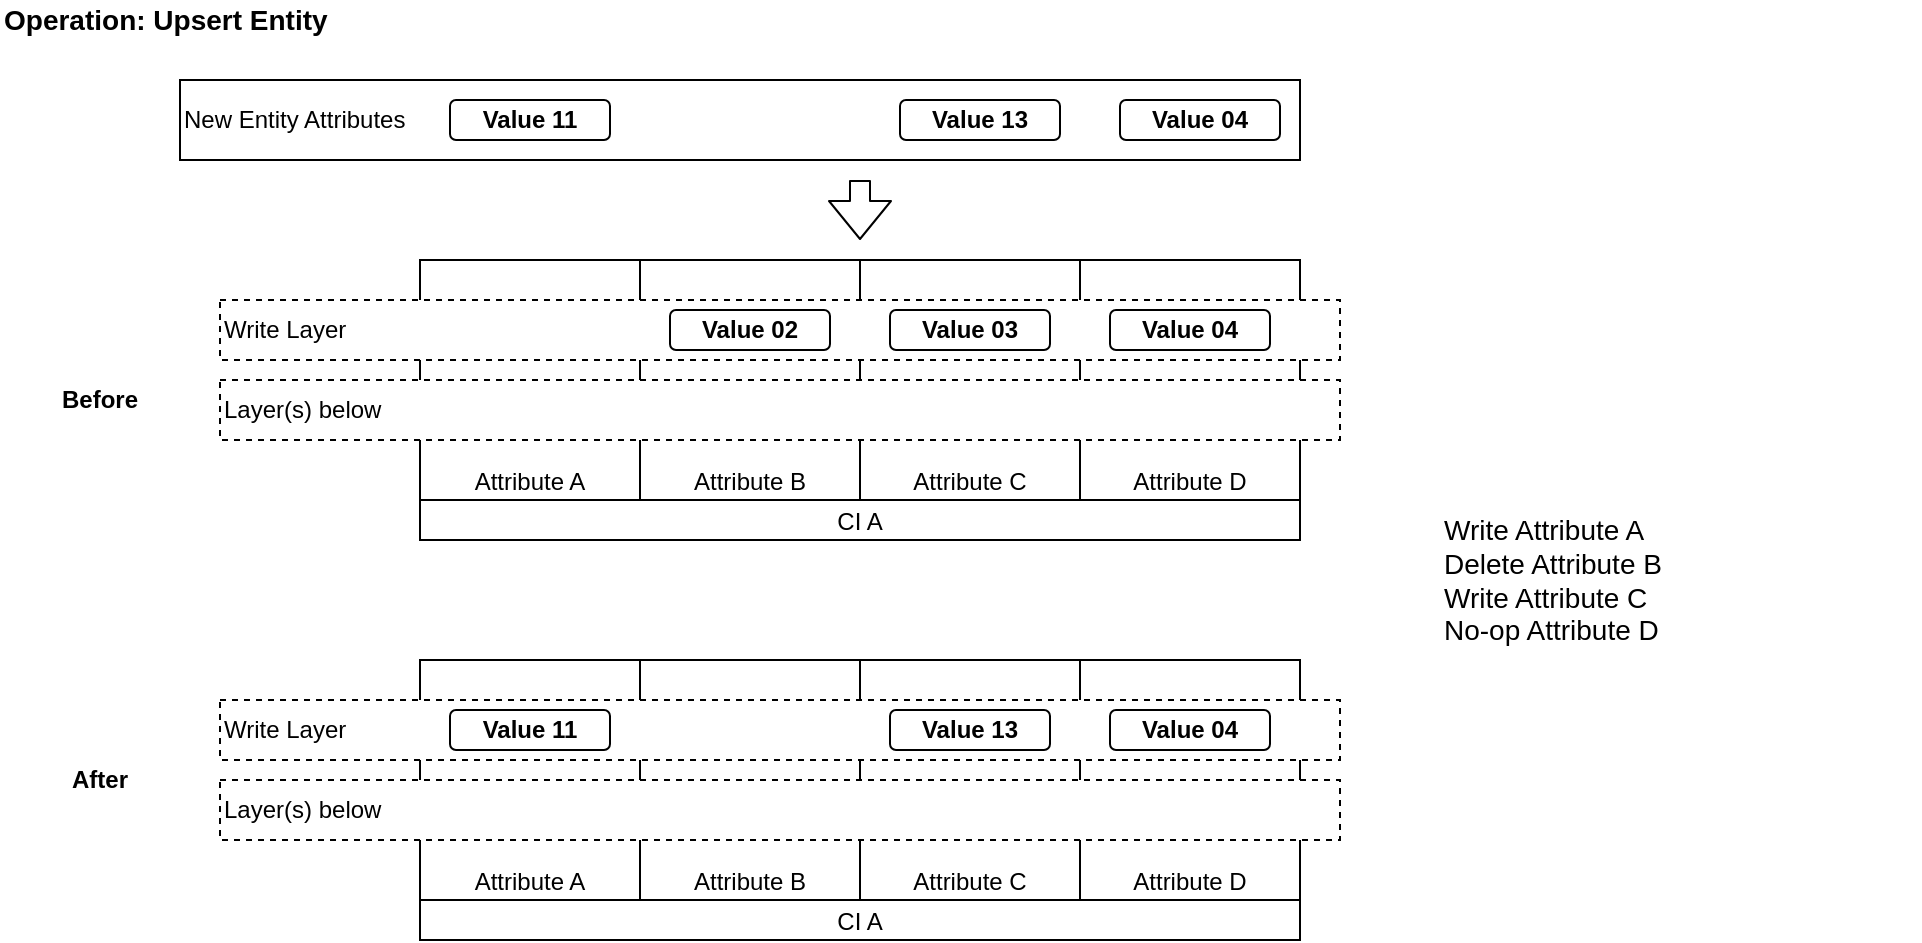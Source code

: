 <mxfile version="14.6.13" type="device" pages="2"><diagram id="p8cB4qdB5HQRaDVTjm77" name="Seite-1"><mxGraphModel dx="1038" dy="599" grid="1" gridSize="10" guides="1" tooltips="1" connect="1" arrows="1" fold="1" page="1" pageScale="1" pageWidth="827" pageHeight="1169" math="0" shadow="0"><root><mxCell id="0"/><mxCell id="1" parent="0"/><mxCell id="mlntm1GUcFgVN2D8Dvkm-32" value="" style="group" vertex="1" connectable="0" parent="1"><mxGeometry x="100" y="60" width="560" height="80" as="geometry"/></mxCell><mxCell id="mlntm1GUcFgVN2D8Dvkm-30" value="New Entity Attributes" style="rounded=0;whiteSpace=wrap;html=1;strokeWidth=1;align=left;" vertex="1" parent="mlntm1GUcFgVN2D8Dvkm-32"><mxGeometry width="560" height="40" as="geometry"/></mxCell><mxCell id="mlntm1GUcFgVN2D8Dvkm-31" value="" style="shape=flexArrow;endArrow=classic;html=1;" edge="1" parent="mlntm1GUcFgVN2D8Dvkm-32"><mxGeometry width="50" height="50" relative="1" as="geometry"><mxPoint x="340" y="50" as="sourcePoint"/><mxPoint x="340" y="80" as="targetPoint"/></mxGeometry></mxCell><mxCell id="mlntm1GUcFgVN2D8Dvkm-9" value="Operation: Upsert Entity" style="text;html=1;strokeColor=none;fillColor=none;align=left;verticalAlign=middle;whiteSpace=wrap;rounded=0;fontStyle=1;fontSize=14;" vertex="1" parent="1"><mxGeometry x="10" y="20" width="170" height="20" as="geometry"/></mxCell><mxCell id="mlntm1GUcFgVN2D8Dvkm-13" value="Before" style="text;html=1;strokeColor=none;fillColor=none;align=center;verticalAlign=middle;whiteSpace=wrap;rounded=0;fontStyle=1" vertex="1" parent="1"><mxGeometry x="40" y="210" width="40" height="20" as="geometry"/></mxCell><mxCell id="mlntm1GUcFgVN2D8Dvkm-14" value="" style="group" vertex="1" connectable="0" parent="1"><mxGeometry x="120" y="150" width="560" height="140" as="geometry"/></mxCell><mxCell id="mlntm1GUcFgVN2D8Dvkm-1" value="CI A" style="rounded=0;whiteSpace=wrap;html=1;verticalAlign=bottom;" vertex="1" parent="mlntm1GUcFgVN2D8Dvkm-14"><mxGeometry x="100" width="440" height="140" as="geometry"/></mxCell><mxCell id="mlntm1GUcFgVN2D8Dvkm-4" value="Attribute C" style="rounded=0;whiteSpace=wrap;html=1;verticalAlign=bottom;" vertex="1" parent="mlntm1GUcFgVN2D8Dvkm-14"><mxGeometry x="320" width="110" height="120" as="geometry"/></mxCell><mxCell id="mlntm1GUcFgVN2D8Dvkm-5" value="Attribute D" style="rounded=0;whiteSpace=wrap;html=1;verticalAlign=bottom;" vertex="1" parent="mlntm1GUcFgVN2D8Dvkm-14"><mxGeometry x="430" width="110" height="120" as="geometry"/></mxCell><mxCell id="mlntm1GUcFgVN2D8Dvkm-11" value="Attribute A" style="rounded=0;whiteSpace=wrap;html=1;verticalAlign=bottom;" vertex="1" parent="mlntm1GUcFgVN2D8Dvkm-14"><mxGeometry x="100" width="110" height="120" as="geometry"/></mxCell><mxCell id="mlntm1GUcFgVN2D8Dvkm-12" value="Attribute B" style="rounded=0;whiteSpace=wrap;html=1;verticalAlign=bottom;" vertex="1" parent="mlntm1GUcFgVN2D8Dvkm-14"><mxGeometry x="210" width="110" height="120" as="geometry"/></mxCell><mxCell id="mlntm1GUcFgVN2D8Dvkm-7" value="Layer(s) below" style="rounded=0;whiteSpace=wrap;html=1;align=left;dashed=1;" vertex="1" parent="mlntm1GUcFgVN2D8Dvkm-14"><mxGeometry y="60" width="560" height="30" as="geometry"/></mxCell><mxCell id="mlntm1GUcFgVN2D8Dvkm-8" value="Write Layer" style="rounded=0;whiteSpace=wrap;html=1;align=left;dashed=1;" vertex="1" parent="mlntm1GUcFgVN2D8Dvkm-14"><mxGeometry y="20" width="560" height="30" as="geometry"/></mxCell><mxCell id="mlntm1GUcFgVN2D8Dvkm-29" value="Value 02" style="rounded=1;whiteSpace=wrap;html=1;strokeWidth=1;align=center;fontStyle=1" vertex="1" parent="mlntm1GUcFgVN2D8Dvkm-14"><mxGeometry x="225" y="25" width="80" height="20" as="geometry"/></mxCell><mxCell id="mlntm1GUcFgVN2D8Dvkm-42" value="Value 03" style="rounded=1;whiteSpace=wrap;html=1;strokeWidth=1;align=center;fontStyle=1" vertex="1" parent="mlntm1GUcFgVN2D8Dvkm-14"><mxGeometry x="335" y="25" width="80" height="20" as="geometry"/></mxCell><mxCell id="mlntm1GUcFgVN2D8Dvkm-15" value="" style="group" vertex="1" connectable="0" parent="1"><mxGeometry x="120" y="350" width="560" height="140" as="geometry"/></mxCell><mxCell id="mlntm1GUcFgVN2D8Dvkm-16" value="CI A" style="rounded=0;whiteSpace=wrap;html=1;verticalAlign=bottom;" vertex="1" parent="mlntm1GUcFgVN2D8Dvkm-15"><mxGeometry x="100" width="440" height="140" as="geometry"/></mxCell><mxCell id="mlntm1GUcFgVN2D8Dvkm-17" value="Attribute C" style="rounded=0;whiteSpace=wrap;html=1;verticalAlign=bottom;" vertex="1" parent="mlntm1GUcFgVN2D8Dvkm-15"><mxGeometry x="320" width="110" height="120" as="geometry"/></mxCell><mxCell id="mlntm1GUcFgVN2D8Dvkm-18" value="Attribute D" style="rounded=0;whiteSpace=wrap;html=1;verticalAlign=bottom;" vertex="1" parent="mlntm1GUcFgVN2D8Dvkm-15"><mxGeometry x="430" width="110" height="120" as="geometry"/></mxCell><mxCell id="mlntm1GUcFgVN2D8Dvkm-19" value="Attribute A" style="rounded=0;whiteSpace=wrap;html=1;verticalAlign=bottom;" vertex="1" parent="mlntm1GUcFgVN2D8Dvkm-15"><mxGeometry x="100" width="110" height="120" as="geometry"/></mxCell><mxCell id="mlntm1GUcFgVN2D8Dvkm-20" value="Attribute B" style="rounded=0;whiteSpace=wrap;html=1;verticalAlign=bottom;" vertex="1" parent="mlntm1GUcFgVN2D8Dvkm-15"><mxGeometry x="210" width="110" height="120" as="geometry"/></mxCell><mxCell id="mlntm1GUcFgVN2D8Dvkm-21" value="Layer(s) below" style="rounded=0;whiteSpace=wrap;html=1;align=left;dashed=1;" vertex="1" parent="mlntm1GUcFgVN2D8Dvkm-15"><mxGeometry y="60" width="560" height="30" as="geometry"/></mxCell><mxCell id="mlntm1GUcFgVN2D8Dvkm-22" value="Write Layer" style="rounded=0;whiteSpace=wrap;html=1;align=left;dashed=1;" vertex="1" parent="mlntm1GUcFgVN2D8Dvkm-15"><mxGeometry y="20" width="560" height="30" as="geometry"/></mxCell><mxCell id="mlntm1GUcFgVN2D8Dvkm-43" value="Value 11" style="rounded=1;whiteSpace=wrap;html=1;strokeWidth=1;align=center;fontStyle=1" vertex="1" parent="mlntm1GUcFgVN2D8Dvkm-15"><mxGeometry x="115" y="25" width="80" height="20" as="geometry"/></mxCell><mxCell id="mlntm1GUcFgVN2D8Dvkm-45" value="Value 13" style="rounded=1;whiteSpace=wrap;html=1;strokeWidth=1;align=center;fontStyle=1" vertex="1" parent="mlntm1GUcFgVN2D8Dvkm-15"><mxGeometry x="335" y="25" width="80" height="20" as="geometry"/></mxCell><mxCell id="mlntm1GUcFgVN2D8Dvkm-24" value="After" style="text;html=1;strokeColor=none;fillColor=none;align=center;verticalAlign=middle;whiteSpace=wrap;rounded=0;fontStyle=1" vertex="1" parent="1"><mxGeometry x="40" y="400" width="40" height="20" as="geometry"/></mxCell><mxCell id="mlntm1GUcFgVN2D8Dvkm-26" value="Value 11" style="rounded=1;whiteSpace=wrap;html=1;strokeWidth=1;align=center;fontStyle=1" vertex="1" parent="1"><mxGeometry x="235" y="70" width="80" height="20" as="geometry"/></mxCell><mxCell id="mlntm1GUcFgVN2D8Dvkm-28" value="Value 13" style="rounded=1;whiteSpace=wrap;html=1;strokeWidth=1;align=center;fontStyle=1" vertex="1" parent="1"><mxGeometry x="460" y="70" width="80" height="20" as="geometry"/></mxCell><mxCell id="mlntm1GUcFgVN2D8Dvkm-52" value="Value 04" style="rounded=1;whiteSpace=wrap;html=1;strokeWidth=1;align=center;fontStyle=1" vertex="1" parent="1"><mxGeometry x="570" y="70" width="80" height="20" as="geometry"/></mxCell><mxCell id="mlntm1GUcFgVN2D8Dvkm-55" value="Value 04" style="rounded=1;whiteSpace=wrap;html=1;strokeWidth=1;align=center;fontStyle=1" vertex="1" parent="1"><mxGeometry x="565" y="375" width="80" height="20" as="geometry"/></mxCell><mxCell id="mlntm1GUcFgVN2D8Dvkm-56" value="Value 04" style="rounded=1;whiteSpace=wrap;html=1;strokeWidth=1;align=center;fontStyle=1" vertex="1" parent="1"><mxGeometry x="565" y="175" width="80" height="20" as="geometry"/></mxCell><mxCell id="mlntm1GUcFgVN2D8Dvkm-57" value="Write Attribute A&lt;br&gt;Delete Attribute B&lt;br&gt;Write Attribute C&lt;br&gt;No-op Attribute D" style="text;html=1;strokeColor=none;fillColor=none;align=left;verticalAlign=middle;whiteSpace=wrap;rounded=0;fontSize=14;" vertex="1" parent="1"><mxGeometry x="730" y="300" width="240" height="20" as="geometry"/></mxCell></root></mxGraphModel></diagram><diagram id="J6Hlz32trsFOXrE3UR07" name="Seite-2"><mxGraphModel dx="865" dy="499" grid="1" gridSize="10" guides="1" tooltips="1" connect="1" arrows="1" fold="1" page="1" pageScale="1" pageWidth="827" pageHeight="1169" math="0" shadow="0"><root><mxCell id="gVnXnQN5IYflAUrHTysy-0"/><mxCell id="gVnXnQN5IYflAUrHTysy-1" parent="gVnXnQN5IYflAUrHTysy-0"/><mxCell id="gVnXnQN5IYflAUrHTysy-83" value="" style="rounded=0;whiteSpace=wrap;html=1;fontSize=8;strokeWidth=1;align=left;strokeColor=none;fillColor=#FCFCFC;" vertex="1" parent="gVnXnQN5IYflAUrHTysy-1"><mxGeometry x="20" y="330" width="1350" height="150" as="geometry"/></mxCell><mxCell id="gVnXnQN5IYflAUrHTysy-82" value="" style="rounded=0;whiteSpace=wrap;html=1;fontSize=8;strokeWidth=1;align=left;strokeColor=none;fillColor=#FCFCFC;" vertex="1" parent="gVnXnQN5IYflAUrHTysy-1"><mxGeometry x="20" y="140" width="1350" height="130" as="geometry"/></mxCell><mxCell id="gVnXnQN5IYflAUrHTysy-80" value="" style="rounded=0;whiteSpace=wrap;html=1;fontSize=8;strokeWidth=1;align=left;strokeColor=none;fillColor=#F0F0F0;" vertex="1" parent="gVnXnQN5IYflAUrHTysy-1"><mxGeometry x="20" y="270" width="1350" height="60" as="geometry"/></mxCell><mxCell id="gVnXnQN5IYflAUrHTysy-79" value="" style="rounded=0;whiteSpace=wrap;html=1;fontSize=8;strokeWidth=1;align=left;strokeColor=none;fillColor=#F0F0F0;" vertex="1" parent="gVnXnQN5IYflAUrHTysy-1"><mxGeometry x="20" y="50" width="1350" height="90" as="geometry"/></mxCell><mxCell id="gVnXnQN5IYflAUrHTysy-5" value="Operation: Upsert Entity" style="text;html=1;strokeColor=none;fillColor=none;align=left;verticalAlign=middle;whiteSpace=wrap;rounded=0;fontStyle=1;fontSize=14;" vertex="1" parent="gVnXnQN5IYflAUrHTysy-1"><mxGeometry x="10" y="20" width="170" height="20" as="geometry"/></mxCell><mxCell id="gVnXnQN5IYflAUrHTysy-6" value="Before" style="text;html=1;strokeColor=none;fillColor=none;align=right;verticalAlign=middle;whiteSpace=wrap;rounded=0;fontStyle=1" vertex="1" parent="gVnXnQN5IYflAUrHTysy-1"><mxGeometry x="40" y="195" width="120" height="20" as="geometry"/></mxCell><mxCell id="gVnXnQN5IYflAUrHTysy-27" value="After" style="text;html=1;strokeColor=none;fillColor=none;align=right;verticalAlign=middle;whiteSpace=wrap;rounded=0;fontStyle=1" vertex="1" parent="gVnXnQN5IYflAUrHTysy-1"><mxGeometry x="40" y="385" width="120" height="20" as="geometry"/></mxCell><mxCell id="gVnXnQN5IYflAUrHTysy-28" value="Value Z" style="rounded=1;whiteSpace=wrap;html=1;strokeWidth=1;align=center;fontStyle=1" vertex="1" parent="gVnXnQN5IYflAUrHTysy-1"><mxGeometry x="290" y="100" width="80" height="20" as="geometry"/></mxCell><mxCell id="gVnXnQN5IYflAUrHTysy-29" value="Value Z" style="rounded=1;whiteSpace=wrap;html=1;strokeWidth=1;align=center;fontStyle=1" vertex="1" parent="gVnXnQN5IYflAUrHTysy-1"><mxGeometry x="490" y="100" width="80" height="20" as="geometry"/></mxCell><mxCell id="gVnXnQN5IYflAUrHTysy-30" value="Value Z" style="rounded=1;whiteSpace=wrap;html=1;strokeWidth=1;align=center;fontStyle=1" vertex="1" parent="gVnXnQN5IYflAUrHTysy-1"><mxGeometry x="590" y="100" width="80" height="20" as="geometry"/></mxCell><mxCell id="gVnXnQN5IYflAUrHTysy-34" value="New Entity Attribute" style="text;html=1;strokeColor=none;fillColor=none;align=right;verticalAlign=middle;whiteSpace=wrap;rounded=0;fontStyle=1" vertex="1" parent="gVnXnQN5IYflAUrHTysy-1"><mxGeometry x="40" y="85" width="120" height="20" as="geometry"/></mxCell><mxCell id="gVnXnQN5IYflAUrHTysy-13" value="Layer(s) below" style="rounded=0;whiteSpace=wrap;html=1;align=left;dashed=1;" vertex="1" parent="gVnXnQN5IYflAUrHTysy-1"><mxGeometry x="180" y="220" width="1200" height="30" as="geometry"/></mxCell><mxCell id="gVnXnQN5IYflAUrHTysy-14" value="Write Layer" style="rounded=0;whiteSpace=wrap;html=1;align=left;dashed=1;" vertex="1" parent="gVnXnQN5IYflAUrHTysy-1"><mxGeometry x="180" y="190" width="1200" height="30" as="geometry"/></mxCell><mxCell id="gVnXnQN5IYflAUrHTysy-4" value="" style="shape=flexArrow;endArrow=classic;html=1;fillColor=#f5f5f5;strokeColor=#666666;" edge="1" parent="gVnXnQN5IYflAUrHTysy-1"><mxGeometry x="-180" y="80" width="50" height="50" as="geometry"><mxPoint x="160" y="130" as="sourcePoint"/><mxPoint x="160" y="160" as="targetPoint"/></mxGeometry></mxCell><mxCell id="gVnXnQN5IYflAUrHTysy-23" value="Layer(s) below" style="rounded=0;whiteSpace=wrap;html=1;align=left;dashed=1;" vertex="1" parent="gVnXnQN5IYflAUrHTysy-1"><mxGeometry x="180" y="410" width="1200" height="30" as="geometry"/></mxCell><mxCell id="gVnXnQN5IYflAUrHTysy-24" value="Write Layer" style="rounded=0;whiteSpace=wrap;html=1;align=left;dashed=1;" vertex="1" parent="gVnXnQN5IYflAUrHTysy-1"><mxGeometry x="180" y="380" width="1200" height="30" as="geometry"/></mxCell><mxCell id="gVnXnQN5IYflAUrHTysy-25" value="Value Z" style="rounded=1;whiteSpace=wrap;html=1;strokeWidth=1;align=center;fontStyle=1" vertex="1" parent="gVnXnQN5IYflAUrHTysy-1"><mxGeometry x="290" y="385" width="80" height="20" as="geometry"/></mxCell><mxCell id="gVnXnQN5IYflAUrHTysy-26" value="Value Z" style="rounded=1;whiteSpace=wrap;html=1;strokeWidth=1;align=center;fontStyle=1" vertex="1" parent="gVnXnQN5IYflAUrHTysy-1"><mxGeometry x="490" y="385" width="80" height="20" as="geometry"/></mxCell><mxCell id="gVnXnQN5IYflAUrHTysy-36" value="Write" style="shape=hexagon;perimeter=hexagonPerimeter2;whiteSpace=wrap;html=1;fixedSize=1;fontSize=12;strokeWidth=1;align=center;" vertex="1" parent="gVnXnQN5IYflAUrHTysy-1"><mxGeometry x="290" y="290" width="80" height="20" as="geometry"/></mxCell><mxCell id="gVnXnQN5IYflAUrHTysy-37" value="Resulting Operation" style="text;html=1;strokeColor=none;fillColor=none;align=right;verticalAlign=middle;whiteSpace=wrap;rounded=0;fontStyle=1" vertex="1" parent="gVnXnQN5IYflAUrHTysy-1"><mxGeometry x="40" y="290" width="120" height="20" as="geometry"/></mxCell><mxCell id="gVnXnQN5IYflAUrHTysy-45" value="" style="endArrow=none;html=1;fontSize=12;strokeColor=#919191;startArrow=none;" edge="1" parent="gVnXnQN5IYflAUrHTysy-1" source="gVnXnQN5IYflAUrHTysy-80"><mxGeometry width="50" height="50" relative="1" as="geometry"><mxPoint x="40" y="330" as="sourcePoint"/><mxPoint x="1030" y="330" as="targetPoint"/></mxGeometry></mxCell><mxCell id="gVnXnQN5IYflAUrHTysy-41" value="" style="shape=flexArrow;endArrow=classic;html=1;fillColor=#f5f5f5;strokeColor=#666666;" edge="1" parent="gVnXnQN5IYflAUrHTysy-1"><mxGeometry x="-180" y="210" width="50" height="50" as="geometry"><mxPoint x="160" y="260" as="sourcePoint"/><mxPoint x="160" y="290" as="targetPoint"/></mxGeometry></mxCell><mxCell id="gVnXnQN5IYflAUrHTysy-42" value="" style="shape=flexArrow;endArrow=classic;html=1;fillColor=#f5f5f5;strokeColor=#666666;" edge="1" parent="gVnXnQN5IYflAUrHTysy-1"><mxGeometry x="-180" y="270" width="50" height="50" as="geometry"><mxPoint x="160" y="320" as="sourcePoint"/><mxPoint x="160" y="350" as="targetPoint"/></mxGeometry></mxCell><mxCell id="gVnXnQN5IYflAUrHTysy-46" value="Layer(s) above" style="rounded=0;whiteSpace=wrap;html=1;align=left;dashed=1;" vertex="1" parent="gVnXnQN5IYflAUrHTysy-1"><mxGeometry x="180" y="160" width="1200" height="30" as="geometry"/></mxCell><mxCell id="gVnXnQN5IYflAUrHTysy-48" value="Layer(s) above" style="rounded=0;whiteSpace=wrap;html=1;align=left;dashed=1;" vertex="1" parent="gVnXnQN5IYflAUrHTysy-1"><mxGeometry x="180" y="350" width="1200" height="30" as="geometry"/></mxCell><mxCell id="gVnXnQN5IYflAUrHTysy-50" value="Value Z" style="rounded=1;whiteSpace=wrap;html=1;strokeWidth=1;align=center;fontStyle=1" vertex="1" parent="gVnXnQN5IYflAUrHTysy-1"><mxGeometry x="590" y="385" width="80" height="20" as="geometry"/></mxCell><mxCell id="gVnXnQN5IYflAUrHTysy-51" value="" style="endArrow=none;html=1;fontSize=12;strokeColor=#919191;" edge="1" parent="gVnXnQN5IYflAUrHTysy-1"><mxGeometry width="50" height="50" relative="1" as="geometry"><mxPoint x="380" y="480" as="sourcePoint"/><mxPoint x="380" y="40" as="targetPoint"/></mxGeometry></mxCell><mxCell id="gVnXnQN5IYflAUrHTysy-52" value="Delete" style="shape=hexagon;perimeter=hexagonPerimeter2;whiteSpace=wrap;html=1;fixedSize=1;fontSize=12;strokeWidth=1;align=center;" vertex="1" parent="gVnXnQN5IYflAUrHTysy-1"><mxGeometry x="390" y="290" width="80" height="20" as="geometry"/></mxCell><mxCell id="gVnXnQN5IYflAUrHTysy-53" value="Write" style="shape=hexagon;perimeter=hexagonPerimeter2;whiteSpace=wrap;html=1;fixedSize=1;fontSize=12;strokeWidth=1;align=center;" vertex="1" parent="gVnXnQN5IYflAUrHTysy-1"><mxGeometry x="490" y="290" width="80" height="20" as="geometry"/></mxCell><mxCell id="gVnXnQN5IYflAUrHTysy-54" value="No-op" style="shape=hexagon;perimeter=hexagonPerimeter2;whiteSpace=wrap;html=1;fixedSize=1;fontSize=12;strokeWidth=1;align=center;" vertex="1" parent="gVnXnQN5IYflAUrHTysy-1"><mxGeometry x="590" y="290" width="80" height="20" as="geometry"/></mxCell><mxCell id="gVnXnQN5IYflAUrHTysy-55" value="Value A" style="rounded=1;whiteSpace=wrap;html=1;strokeWidth=1;align=center;fontStyle=1" vertex="1" parent="gVnXnQN5IYflAUrHTysy-1"><mxGeometry x="390" y="195" width="80" height="20" as="geometry"/></mxCell><mxCell id="gVnXnQN5IYflAUrHTysy-56" value="Value A" style="rounded=1;whiteSpace=wrap;html=1;strokeWidth=1;align=center;fontStyle=1" vertex="1" parent="gVnXnQN5IYflAUrHTysy-1"><mxGeometry x="490" y="195" width="80" height="20" as="geometry"/></mxCell><mxCell id="gVnXnQN5IYflAUrHTysy-57" value="Value Z" style="rounded=1;whiteSpace=wrap;html=1;strokeWidth=1;align=center;fontStyle=1" vertex="1" parent="gVnXnQN5IYflAUrHTysy-1"><mxGeometry x="590" y="195" width="80" height="20" as="geometry"/></mxCell><mxCell id="gVnXnQN5IYflAUrHTysy-59" value="" style="endArrow=none;html=1;fontSize=12;strokeColor=#919191;" edge="1" parent="gVnXnQN5IYflAUrHTysy-1"><mxGeometry width="50" height="50" relative="1" as="geometry"><mxPoint x="580" y="480" as="sourcePoint"/><mxPoint x="580" y="40" as="targetPoint"/></mxGeometry></mxCell><mxCell id="gVnXnQN5IYflAUrHTysy-60" value="" style="endArrow=none;html=1;fontSize=12;strokeColor=#919191;" edge="1" parent="gVnXnQN5IYflAUrHTysy-1"><mxGeometry width="50" height="50" relative="1" as="geometry"><mxPoint x="480" y="480" as="sourcePoint"/><mxPoint x="480" y="40" as="targetPoint"/></mxGeometry></mxCell><mxCell id="gVnXnQN5IYflAUrHTysy-64" value="&lt;div style=&quot;text-align: right&quot;&gt;&lt;span&gt;MaskHandling:&lt;/span&gt;&lt;/div&gt;&lt;font style=&quot;font-size: 8px&quot;&gt;NoMask&lt;/font&gt;" style="text;html=1;strokeColor=none;fillColor=none;align=left;verticalAlign=middle;whiteSpace=wrap;rounded=0;fontSize=8;" vertex="1" parent="gVnXnQN5IYflAUrHTysy-1"><mxGeometry x="790" y="50" width="80" height="20" as="geometry"/></mxCell><mxCell id="gVnXnQN5IYflAUrHTysy-65" value="&lt;font style=&quot;font-size: 8px;&quot;&gt;MaskHandling:&lt;br style=&quot;font-size: 8px;&quot;&gt;ApplyMaskIfNecessary&lt;br style=&quot;font-size: 8px;&quot;&gt;&lt;/font&gt;" style="text;html=1;strokeColor=none;fillColor=none;align=left;verticalAlign=middle;whiteSpace=wrap;rounded=0;fontSize=8;" vertex="1" parent="gVnXnQN5IYflAUrHTysy-1"><mxGeometry x="890" y="50" width="80" height="20" as="geometry"/></mxCell><mxCell id="gVnXnQN5IYflAUrHTysy-67" value="" style="endArrow=none;html=1;fontSize=12;strokeColor=#919191;" edge="1" parent="gVnXnQN5IYflAUrHTysy-1"><mxGeometry width="50" height="50" relative="1" as="geometry"><mxPoint x="679.58" y="480" as="sourcePoint"/><mxPoint x="680" y="40" as="targetPoint"/></mxGeometry></mxCell><mxCell id="gVnXnQN5IYflAUrHTysy-68" value="" style="endArrow=none;html=1;fontSize=12;strokeColor=#919191;dashed=1;" edge="1" parent="gVnXnQN5IYflAUrHTysy-1"><mxGeometry width="50" height="50" relative="1" as="geometry"><mxPoint x="880.0" y="480" as="sourcePoint"/><mxPoint x="880.0" y="80" as="targetPoint"/></mxGeometry></mxCell><mxCell id="gVnXnQN5IYflAUrHTysy-69" value="Value B" style="rounded=1;whiteSpace=wrap;html=1;strokeWidth=1;align=center;fontStyle=1" vertex="1" parent="gVnXnQN5IYflAUrHTysy-1"><mxGeometry x="790" y="195" width="80" height="20" as="geometry"/></mxCell><mxCell id="gVnXnQN5IYflAUrHTysy-70" value="Value A" style="rounded=1;whiteSpace=wrap;html=1;strokeWidth=1;align=center;fontStyle=1" vertex="1" parent="gVnXnQN5IYflAUrHTysy-1"><mxGeometry x="790" y="225" width="80" height="20" as="geometry"/></mxCell><mxCell id="gVnXnQN5IYflAUrHTysy-71" value="" style="endArrow=none;html=1;fontSize=12;strokeColor=#919191;" edge="1" parent="gVnXnQN5IYflAUrHTysy-1"><mxGeometry width="50" height="50" relative="1" as="geometry"><mxPoint x="980" y="480" as="sourcePoint"/><mxPoint x="980" y="40" as="targetPoint"/></mxGeometry></mxCell><mxCell id="gVnXnQN5IYflAUrHTysy-72" value="Value B" style="rounded=1;whiteSpace=wrap;html=1;strokeWidth=1;align=center;fontStyle=1" vertex="1" parent="gVnXnQN5IYflAUrHTysy-1"><mxGeometry x="890" y="195" width="80" height="20" as="geometry"/></mxCell><mxCell id="gVnXnQN5IYflAUrHTysy-73" value="Value A" style="rounded=1;whiteSpace=wrap;html=1;strokeWidth=1;align=center;fontStyle=1" vertex="1" parent="gVnXnQN5IYflAUrHTysy-1"><mxGeometry x="890" y="225" width="80" height="20" as="geometry"/></mxCell><mxCell id="gVnXnQN5IYflAUrHTysy-74" value="Delete" style="shape=hexagon;perimeter=hexagonPerimeter2;whiteSpace=wrap;html=1;fixedSize=1;fontSize=12;strokeWidth=1;align=center;" vertex="1" parent="gVnXnQN5IYflAUrHTysy-1"><mxGeometry x="790" y="290" width="80" height="20" as="geometry"/></mxCell><mxCell id="gVnXnQN5IYflAUrHTysy-75" value="Mask" style="shape=hexagon;perimeter=hexagonPerimeter2;whiteSpace=wrap;html=1;fixedSize=1;fontSize=12;strokeWidth=1;align=center;" vertex="1" parent="gVnXnQN5IYflAUrHTysy-1"><mxGeometry x="890" y="290" width="80" height="20" as="geometry"/></mxCell><mxCell id="gVnXnQN5IYflAUrHTysy-76" value="Value A" style="rounded=1;whiteSpace=wrap;html=1;strokeWidth=1;align=center;fontStyle=1" vertex="1" parent="gVnXnQN5IYflAUrHTysy-1"><mxGeometry x="790" y="415" width="80" height="20" as="geometry"/></mxCell><mxCell id="gVnXnQN5IYflAUrHTysy-77" value="Value A" style="rounded=1;whiteSpace=wrap;html=1;strokeWidth=1;align=center;fontStyle=1" vertex="1" parent="gVnXnQN5IYflAUrHTysy-1"><mxGeometry x="890" y="415" width="80" height="20" as="geometry"/></mxCell><mxCell id="gVnXnQN5IYflAUrHTysy-78" value="[Mask]" style="rounded=1;whiteSpace=wrap;html=1;strokeWidth=1;align=center;fontStyle=1" vertex="1" parent="gVnXnQN5IYflAUrHTysy-1"><mxGeometry x="890" y="385" width="80" height="20" as="geometry"/></mxCell><mxCell id="gVnXnQN5IYflAUrHTysy-84" value="" style="endArrow=none;html=1;fontSize=12;strokeColor=#919191;" edge="1" parent="gVnXnQN5IYflAUrHTysy-1"><mxGeometry width="50" height="50" relative="1" as="geometry"><mxPoint x="780.0" y="480" as="sourcePoint"/><mxPoint x="780" y="40" as="targetPoint"/></mxGeometry></mxCell><mxCell id="gVnXnQN5IYflAUrHTysy-85" value="Value Z" style="rounded=1;whiteSpace=wrap;html=1;strokeWidth=1;align=center;fontStyle=1" vertex="1" parent="gVnXnQN5IYflAUrHTysy-1"><mxGeometry x="690" y="100" width="80" height="20" as="geometry"/></mxCell><mxCell id="gVnXnQN5IYflAUrHTysy-86" value="Value A" style="rounded=1;whiteSpace=wrap;html=1;strokeWidth=1;align=center;fontStyle=1" vertex="1" parent="gVnXnQN5IYflAUrHTysy-1"><mxGeometry x="690" y="225" width="80" height="20" as="geometry"/></mxCell><mxCell id="gVnXnQN5IYflAUrHTysy-87" value="Value A" style="rounded=1;whiteSpace=wrap;html=1;strokeWidth=1;align=center;fontStyle=1" vertex="1" parent="gVnXnQN5IYflAUrHTysy-1"><mxGeometry x="690" y="415" width="80" height="20" as="geometry"/></mxCell><mxCell id="gVnXnQN5IYflAUrHTysy-88" value="Value Z" style="rounded=1;whiteSpace=wrap;html=1;strokeWidth=1;align=center;fontStyle=1" vertex="1" parent="gVnXnQN5IYflAUrHTysy-1"><mxGeometry x="690" y="385" width="80" height="20" as="geometry"/></mxCell><mxCell id="gVnXnQN5IYflAUrHTysy-89" value="Write" style="shape=hexagon;perimeter=hexagonPerimeter2;whiteSpace=wrap;html=1;fixedSize=1;fontSize=12;strokeWidth=1;align=center;" vertex="1" parent="gVnXnQN5IYflAUrHTysy-1"><mxGeometry x="690" y="290" width="80" height="20" as="geometry"/></mxCell><mxCell id="gVnXnQN5IYflAUrHTysy-91" value="Value Z" style="rounded=1;whiteSpace=wrap;html=1;strokeWidth=1;align=center;fontStyle=1" vertex="1" parent="gVnXnQN5IYflAUrHTysy-1"><mxGeometry x="990" y="225" width="80" height="20" as="geometry"/></mxCell><mxCell id="gVnXnQN5IYflAUrHTysy-92" value="Value Z" style="rounded=1;whiteSpace=wrap;html=1;strokeWidth=1;align=center;fontStyle=1" vertex="1" parent="gVnXnQN5IYflAUrHTysy-1"><mxGeometry x="990" y="100" width="80" height="20" as="geometry"/></mxCell><mxCell id="gVnXnQN5IYflAUrHTysy-93" value="Value Z" style="rounded=1;whiteSpace=wrap;html=1;strokeWidth=1;align=center;fontStyle=1" vertex="1" parent="gVnXnQN5IYflAUrHTysy-1"><mxGeometry x="1090" y="225" width="80" height="20" as="geometry"/></mxCell><mxCell id="gVnXnQN5IYflAUrHTysy-94" value="" style="endArrow=none;html=1;fontSize=12;strokeColor=#919191;dashed=1;" edge="1" parent="gVnXnQN5IYflAUrHTysy-1"><mxGeometry width="50" height="50" relative="1" as="geometry"><mxPoint x="1080" y="480" as="sourcePoint"/><mxPoint x="1080" y="80" as="targetPoint"/></mxGeometry></mxCell><mxCell id="gVnXnQN5IYflAUrHTysy-95" value="" style="endArrow=none;html=1;fontSize=12;strokeColor=#919191;" edge="1" parent="gVnXnQN5IYflAUrHTysy-1"><mxGeometry width="50" height="50" relative="1" as="geometry"><mxPoint x="1280" y="480" as="sourcePoint"/><mxPoint x="1280" y="40" as="targetPoint"/></mxGeometry></mxCell><mxCell id="gVnXnQN5IYflAUrHTysy-96" value="Value Z" style="rounded=1;whiteSpace=wrap;html=1;strokeWidth=1;align=center;fontStyle=1" vertex="1" parent="gVnXnQN5IYflAUrHTysy-1"><mxGeometry x="990" y="415" width="80" height="20" as="geometry"/></mxCell><mxCell id="gVnXnQN5IYflAUrHTysy-97" value="Value Z" style="rounded=1;whiteSpace=wrap;html=1;strokeWidth=1;align=center;fontStyle=1" vertex="1" parent="gVnXnQN5IYflAUrHTysy-1"><mxGeometry x="1090" y="415" width="80" height="20" as="geometry"/></mxCell><mxCell id="gVnXnQN5IYflAUrHTysy-98" value="Value Z" style="rounded=1;whiteSpace=wrap;html=1;strokeWidth=1;align=center;fontStyle=1" vertex="1" parent="gVnXnQN5IYflAUrHTysy-1"><mxGeometry x="1090" y="100" width="80" height="20" as="geometry"/></mxCell><mxCell id="gVnXnQN5IYflAUrHTysy-99" value="Value Z" style="rounded=1;whiteSpace=wrap;html=1;strokeWidth=1;align=center;fontStyle=1" vertex="1" parent="gVnXnQN5IYflAUrHTysy-1"><mxGeometry x="990" y="385" width="80" height="20" as="geometry"/></mxCell><mxCell id="gVnXnQN5IYflAUrHTysy-102" value="No-op" style="shape=hexagon;perimeter=hexagonPerimeter2;whiteSpace=wrap;html=1;fixedSize=1;fontSize=12;strokeWidth=1;align=center;" vertex="1" parent="gVnXnQN5IYflAUrHTysy-1"><mxGeometry x="1090" y="290" width="80" height="20" as="geometry"/></mxCell><mxCell id="gVnXnQN5IYflAUrHTysy-103" value="Write" style="shape=hexagon;perimeter=hexagonPerimeter2;whiteSpace=wrap;html=1;fixedSize=1;fontSize=12;strokeWidth=1;align=center;" vertex="1" parent="gVnXnQN5IYflAUrHTysy-1"><mxGeometry x="990" y="290" width="80" height="20" as="geometry"/></mxCell><mxCell id="gVnXnQN5IYflAUrHTysy-104" value="LowerLayersValueHandling:&lt;br&gt;IgnoreLowerLayers" style="text;html=1;strokeColor=none;fillColor=none;align=left;verticalAlign=middle;whiteSpace=wrap;rounded=0;fontSize=8;" vertex="1" parent="gVnXnQN5IYflAUrHTysy-1"><mxGeometry x="990" y="50" width="80" height="20" as="geometry"/></mxCell><mxCell id="gVnXnQN5IYflAUrHTysy-105" value="&lt;br&gt;TakeIntoAccount" style="text;html=1;strokeColor=none;fillColor=none;align=left;verticalAlign=middle;whiteSpace=wrap;rounded=0;fontSize=8;" vertex="1" parent="gVnXnQN5IYflAUrHTysy-1"><mxGeometry x="1090" y="50" width="80" height="20" as="geometry"/></mxCell><mxCell id="gVnXnQN5IYflAUrHTysy-106" value="" style="endArrow=none;html=1;fontSize=12;strokeColor=#919191;dashed=1;dashPattern=1 1;" edge="1" parent="gVnXnQN5IYflAUrHTysy-1"><mxGeometry width="50" height="50" relative="1" as="geometry"><mxPoint x="1179.17" y="480" as="sourcePoint"/><mxPoint x="1179.17" y="80" as="targetPoint"/></mxGeometry></mxCell><mxCell id="gVnXnQN5IYflAUrHTysy-107" value="Value Z" style="rounded=1;whiteSpace=wrap;html=1;strokeWidth=1;align=center;fontStyle=1" vertex="1" parent="gVnXnQN5IYflAUrHTysy-1"><mxGeometry x="1190" y="100" width="80" height="20" as="geometry"/></mxCell><mxCell id="gVnXnQN5IYflAUrHTysy-108" value="Value Z" style="rounded=1;whiteSpace=wrap;html=1;strokeWidth=1;align=center;fontStyle=1" vertex="1" parent="gVnXnQN5IYflAUrHTysy-1"><mxGeometry x="1190" y="225" width="80" height="20" as="geometry"/></mxCell><mxCell id="gVnXnQN5IYflAUrHTysy-109" value="Value A" style="rounded=1;whiteSpace=wrap;html=1;strokeWidth=1;align=center;fontStyle=1" vertex="1" parent="gVnXnQN5IYflAUrHTysy-1"><mxGeometry x="1190" y="195" width="80" height="20" as="geometry"/></mxCell><mxCell id="gVnXnQN5IYflAUrHTysy-110" value="Delete" style="shape=hexagon;perimeter=hexagonPerimeter2;whiteSpace=wrap;html=1;fixedSize=1;fontSize=12;strokeWidth=1;align=center;" vertex="1" parent="gVnXnQN5IYflAUrHTysy-1"><mxGeometry x="1190" y="290" width="80" height="20" as="geometry"/></mxCell><mxCell id="gVnXnQN5IYflAUrHTysy-111" value="Value Z" style="rounded=1;whiteSpace=wrap;html=1;strokeWidth=1;align=center;fontStyle=1" vertex="1" parent="gVnXnQN5IYflAUrHTysy-1"><mxGeometry x="1190" y="415" width="80" height="20" as="geometry"/></mxCell><mxCell id="gVnXnQN5IYflAUrHTysy-112" value="&lt;br&gt;TakeIntoAccount" style="text;html=1;strokeColor=none;fillColor=none;align=left;verticalAlign=middle;whiteSpace=wrap;rounded=0;fontSize=8;" vertex="1" parent="gVnXnQN5IYflAUrHTysy-1"><mxGeometry x="1190" y="50" width="80" height="20" as="geometry"/></mxCell></root></mxGraphModel></diagram></mxfile>
